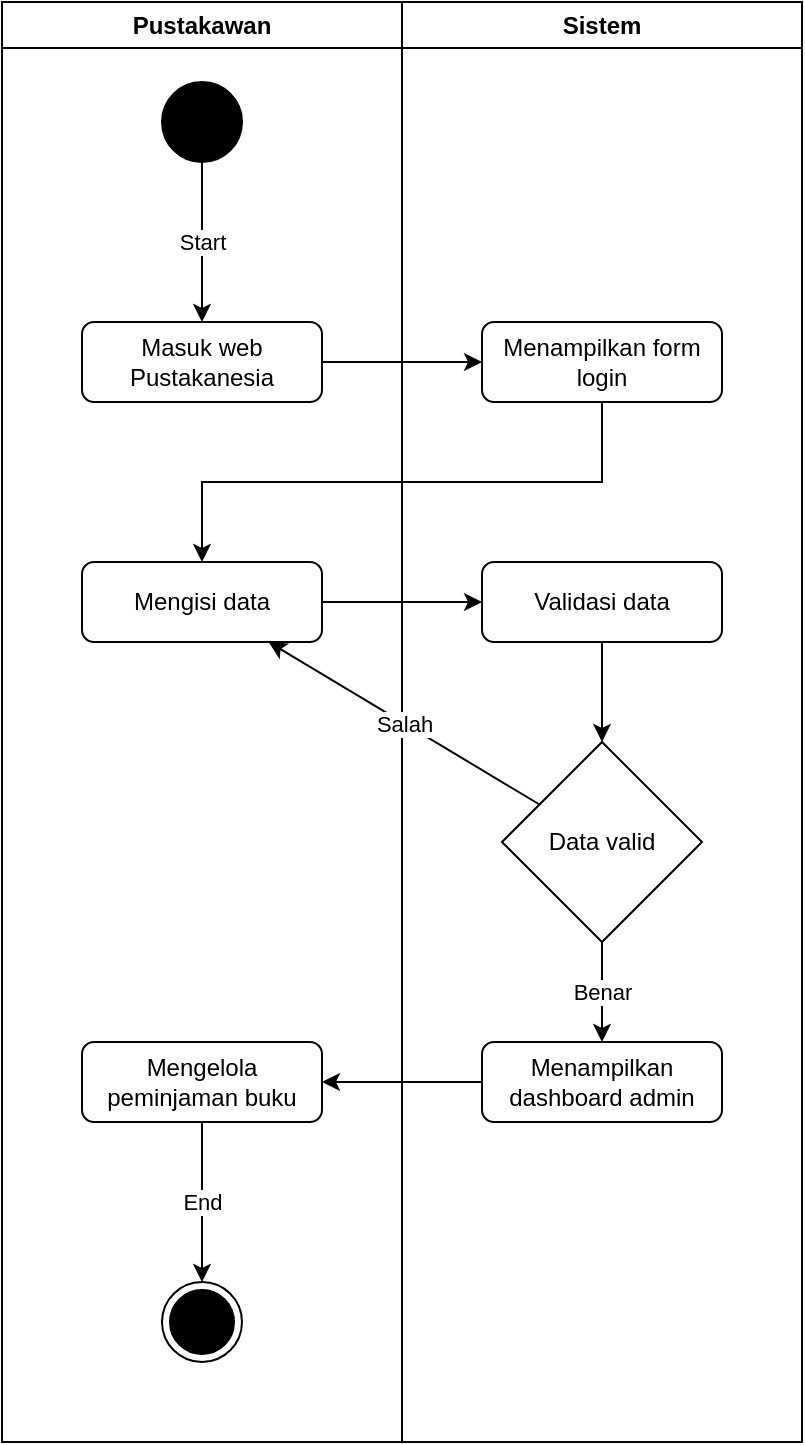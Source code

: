 <mxfile version="21.4.0" type="device" pages="2">
  <diagram name="Pustakawan - Mengelola peminjaman buku" id="tvzo9KvoAFTVKTy7YDru">
    <mxGraphModel dx="1049" dy="598" grid="1" gridSize="10" guides="1" tooltips="1" connect="1" arrows="1" fold="1" page="1" pageScale="1" pageWidth="850" pageHeight="1100" math="0" shadow="0">
      <root>
        <mxCell id="0" />
        <mxCell id="1" parent="0" />
        <mxCell id="TJ1PhAFbBy8kobNwzN76-8" value="Pustakawan" style="swimlane;whiteSpace=wrap;html=1;" vertex="1" parent="1">
          <mxGeometry x="80" y="80" width="200" height="720" as="geometry" />
        </mxCell>
        <mxCell id="TJ1PhAFbBy8kobNwzN76-15" value="" style="ellipse;whiteSpace=wrap;html=1;aspect=fixed;fillColor=#000000;" vertex="1" parent="TJ1PhAFbBy8kobNwzN76-8">
          <mxGeometry x="80" y="40" width="40" height="40" as="geometry" />
        </mxCell>
        <mxCell id="TJ1PhAFbBy8kobNwzN76-17" value="Masuk web Pustakanesia" style="rounded=1;whiteSpace=wrap;html=1;" vertex="1" parent="TJ1PhAFbBy8kobNwzN76-8">
          <mxGeometry x="40" y="160" width="120" height="40" as="geometry" />
        </mxCell>
        <mxCell id="TJ1PhAFbBy8kobNwzN76-25" value="Start" style="endArrow=classic;html=1;rounded=0;" edge="1" parent="TJ1PhAFbBy8kobNwzN76-8" source="TJ1PhAFbBy8kobNwzN76-15" target="TJ1PhAFbBy8kobNwzN76-17">
          <mxGeometry width="50" height="50" relative="1" as="geometry">
            <mxPoint x="180" y="220" as="sourcePoint" />
            <mxPoint x="230" y="170" as="targetPoint" />
          </mxGeometry>
        </mxCell>
        <mxCell id="TJ1PhAFbBy8kobNwzN76-28" value="Mengisi data" style="rounded=1;whiteSpace=wrap;html=1;" vertex="1" parent="TJ1PhAFbBy8kobNwzN76-8">
          <mxGeometry x="40" y="280" width="120" height="40" as="geometry" />
        </mxCell>
        <mxCell id="TJ1PhAFbBy8kobNwzN76-55" value="Mengelola peminjaman buku" style="rounded=1;whiteSpace=wrap;html=1;" vertex="1" parent="TJ1PhAFbBy8kobNwzN76-8">
          <mxGeometry x="40" y="520" width="120" height="40" as="geometry" />
        </mxCell>
        <mxCell id="TJ1PhAFbBy8kobNwzN76-13" value="" style="ellipse;html=1;shape=endState;fillColor=#000000;strokeColor=#000000;" vertex="1" parent="TJ1PhAFbBy8kobNwzN76-8">
          <mxGeometry x="80" y="640" width="40" height="40" as="geometry" />
        </mxCell>
        <mxCell id="TJ1PhAFbBy8kobNwzN76-57" value="End" style="endArrow=classic;html=1;rounded=0;" edge="1" parent="TJ1PhAFbBy8kobNwzN76-8" source="TJ1PhAFbBy8kobNwzN76-55" target="TJ1PhAFbBy8kobNwzN76-13">
          <mxGeometry width="50" height="50" relative="1" as="geometry">
            <mxPoint x="110" y="460" as="sourcePoint" />
            <mxPoint x="160" y="410" as="targetPoint" />
          </mxGeometry>
        </mxCell>
        <mxCell id="TJ1PhAFbBy8kobNwzN76-9" value="Sistem" style="swimlane;whiteSpace=wrap;html=1;" vertex="1" parent="1">
          <mxGeometry x="280" y="80" width="200" height="720" as="geometry" />
        </mxCell>
        <mxCell id="TJ1PhAFbBy8kobNwzN76-21" value="Menampilkan form login" style="rounded=1;whiteSpace=wrap;html=1;" vertex="1" parent="TJ1PhAFbBy8kobNwzN76-9">
          <mxGeometry x="40" y="160" width="120" height="40" as="geometry" />
        </mxCell>
        <mxCell id="TJ1PhAFbBy8kobNwzN76-39" value="Validasi data" style="rounded=1;whiteSpace=wrap;html=1;" vertex="1" parent="TJ1PhAFbBy8kobNwzN76-9">
          <mxGeometry x="40" y="280" width="120" height="40" as="geometry" />
        </mxCell>
        <mxCell id="TJ1PhAFbBy8kobNwzN76-48" value="Data valid" style="rhombus;whiteSpace=wrap;html=1;" vertex="1" parent="TJ1PhAFbBy8kobNwzN76-9">
          <mxGeometry x="50" y="370" width="100" height="100" as="geometry" />
        </mxCell>
        <mxCell id="TJ1PhAFbBy8kobNwzN76-50" value="Menampilkan dashboard admin" style="rounded=1;whiteSpace=wrap;html=1;" vertex="1" parent="TJ1PhAFbBy8kobNwzN76-9">
          <mxGeometry x="40" y="520" width="120" height="40" as="geometry" />
        </mxCell>
        <mxCell id="TJ1PhAFbBy8kobNwzN76-51" value="Benar" style="endArrow=classic;html=1;rounded=0;" edge="1" parent="TJ1PhAFbBy8kobNwzN76-9" source="TJ1PhAFbBy8kobNwzN76-48" target="TJ1PhAFbBy8kobNwzN76-50">
          <mxGeometry width="50" height="50" relative="1" as="geometry">
            <mxPoint x="-110" y="480" as="sourcePoint" />
            <mxPoint x="-60" y="430" as="targetPoint" />
          </mxGeometry>
        </mxCell>
        <mxCell id="TJ1PhAFbBy8kobNwzN76-53" value="" style="endArrow=classic;html=1;rounded=0;" edge="1" parent="TJ1PhAFbBy8kobNwzN76-9" source="TJ1PhAFbBy8kobNwzN76-39" target="TJ1PhAFbBy8kobNwzN76-48">
          <mxGeometry width="50" height="50" relative="1" as="geometry">
            <mxPoint x="-110" y="420" as="sourcePoint" />
            <mxPoint x="-60" y="370" as="targetPoint" />
          </mxGeometry>
        </mxCell>
        <mxCell id="TJ1PhAFbBy8kobNwzN76-19" value="" style="endArrow=classic;html=1;rounded=0;" edge="1" parent="1" source="TJ1PhAFbBy8kobNwzN76-17" target="TJ1PhAFbBy8kobNwzN76-21">
          <mxGeometry width="50" height="50" relative="1" as="geometry">
            <mxPoint x="190" y="370" as="sourcePoint" />
            <mxPoint x="240" y="320" as="targetPoint" />
          </mxGeometry>
        </mxCell>
        <mxCell id="TJ1PhAFbBy8kobNwzN76-31" value="" style="endArrow=classic;html=1;rounded=0;edgeStyle=orthogonalEdgeStyle;" edge="1" parent="1" source="TJ1PhAFbBy8kobNwzN76-21" target="TJ1PhAFbBy8kobNwzN76-28">
          <mxGeometry width="50" height="50" relative="1" as="geometry">
            <mxPoint x="260" y="340" as="sourcePoint" />
            <mxPoint x="310" y="290" as="targetPoint" />
            <Array as="points">
              <mxPoint x="380" y="320" />
              <mxPoint x="180" y="320" />
            </Array>
          </mxGeometry>
        </mxCell>
        <mxCell id="TJ1PhAFbBy8kobNwzN76-36" value="" style="endArrow=classic;html=1;rounded=0;edgeStyle=orthogonalEdgeStyle;" edge="1" parent="1" source="TJ1PhAFbBy8kobNwzN76-28" target="TJ1PhAFbBy8kobNwzN76-39">
          <mxGeometry width="50" height="50" relative="1" as="geometry">
            <mxPoint x="260" y="340" as="sourcePoint" />
            <mxPoint x="340" y="380" as="targetPoint" />
            <Array as="points" />
          </mxGeometry>
        </mxCell>
        <mxCell id="TJ1PhAFbBy8kobNwzN76-52" value="Salah" style="endArrow=classic;html=1;rounded=0;" edge="1" parent="1" source="TJ1PhAFbBy8kobNwzN76-48" target="TJ1PhAFbBy8kobNwzN76-28">
          <mxGeometry width="50" height="50" relative="1" as="geometry">
            <mxPoint x="170" y="560" as="sourcePoint" />
            <mxPoint x="220" y="510" as="targetPoint" />
          </mxGeometry>
        </mxCell>
        <mxCell id="TJ1PhAFbBy8kobNwzN76-56" value="" style="endArrow=classic;html=1;rounded=0;" edge="1" parent="1" source="TJ1PhAFbBy8kobNwzN76-50" target="TJ1PhAFbBy8kobNwzN76-55">
          <mxGeometry width="50" height="50" relative="1" as="geometry">
            <mxPoint x="290" y="620" as="sourcePoint" />
            <mxPoint x="340" y="570" as="targetPoint" />
          </mxGeometry>
        </mxCell>
      </root>
    </mxGraphModel>
  </diagram>
  <diagram id="Mf6ERdorBM7kW5_4ymD5" name="Anggota - Meminjam buku">
    <mxGraphModel dx="1259" dy="717" grid="1" gridSize="10" guides="1" tooltips="1" connect="1" arrows="1" fold="1" page="1" pageScale="1" pageWidth="850" pageHeight="1100" math="0" shadow="0">
      <root>
        <mxCell id="0" />
        <mxCell id="1" parent="0" />
        <mxCell id="JembRF-lMgYvyBCbfJti-1" value="Anggota" style="swimlane;whiteSpace=wrap;html=1;" vertex="1" parent="1">
          <mxGeometry x="80" y="40" width="200" height="720" as="geometry" />
        </mxCell>
        <mxCell id="JembRF-lMgYvyBCbfJti-2" value="" style="ellipse;whiteSpace=wrap;html=1;aspect=fixed;fillColor=#000000;" vertex="1" parent="JembRF-lMgYvyBCbfJti-1">
          <mxGeometry x="80" y="40" width="40" height="40" as="geometry" />
        </mxCell>
        <mxCell id="JembRF-lMgYvyBCbfJti-3" value="Masuk web Pustakanesia" style="rounded=1;whiteSpace=wrap;html=1;" vertex="1" parent="JembRF-lMgYvyBCbfJti-1">
          <mxGeometry x="40" y="160" width="120" height="40" as="geometry" />
        </mxCell>
        <mxCell id="JembRF-lMgYvyBCbfJti-4" value="Start" style="endArrow=classic;html=1;rounded=0;" edge="1" parent="JembRF-lMgYvyBCbfJti-1" source="JembRF-lMgYvyBCbfJti-2" target="JembRF-lMgYvyBCbfJti-3">
          <mxGeometry width="50" height="50" relative="1" as="geometry">
            <mxPoint x="180" y="220" as="sourcePoint" />
            <mxPoint x="230" y="170" as="targetPoint" />
          </mxGeometry>
        </mxCell>
        <mxCell id="JembRF-lMgYvyBCbfJti-5" value="Mengisi data" style="rounded=1;whiteSpace=wrap;html=1;" vertex="1" parent="JembRF-lMgYvyBCbfJti-1">
          <mxGeometry x="40" y="280" width="120" height="40" as="geometry" />
        </mxCell>
        <mxCell id="JembRF-lMgYvyBCbfJti-6" value="Melakukan peminjaman buku" style="rounded=1;whiteSpace=wrap;html=1;" vertex="1" parent="JembRF-lMgYvyBCbfJti-1">
          <mxGeometry x="40" y="520" width="120" height="40" as="geometry" />
        </mxCell>
        <mxCell id="JembRF-lMgYvyBCbfJti-7" value="" style="ellipse;html=1;shape=endState;fillColor=#000000;strokeColor=#000000;" vertex="1" parent="JembRF-lMgYvyBCbfJti-1">
          <mxGeometry x="80" y="640" width="40" height="40" as="geometry" />
        </mxCell>
        <mxCell id="JembRF-lMgYvyBCbfJti-8" value="End" style="endArrow=classic;html=1;rounded=0;" edge="1" parent="JembRF-lMgYvyBCbfJti-1" source="JembRF-lMgYvyBCbfJti-6" target="JembRF-lMgYvyBCbfJti-7">
          <mxGeometry width="50" height="50" relative="1" as="geometry">
            <mxPoint x="110" y="460" as="sourcePoint" />
            <mxPoint x="160" y="410" as="targetPoint" />
          </mxGeometry>
        </mxCell>
        <mxCell id="JembRF-lMgYvyBCbfJti-9" value="Sistem" style="swimlane;whiteSpace=wrap;html=1;" vertex="1" parent="1">
          <mxGeometry x="280" y="40" width="200" height="720" as="geometry" />
        </mxCell>
        <mxCell id="JembRF-lMgYvyBCbfJti-10" value="Menampilkan form login" style="rounded=1;whiteSpace=wrap;html=1;" vertex="1" parent="JembRF-lMgYvyBCbfJti-9">
          <mxGeometry x="40" y="160" width="120" height="40" as="geometry" />
        </mxCell>
        <mxCell id="JembRF-lMgYvyBCbfJti-11" value="Validasi data" style="rounded=1;whiteSpace=wrap;html=1;" vertex="1" parent="JembRF-lMgYvyBCbfJti-9">
          <mxGeometry x="40" y="280" width="120" height="40" as="geometry" />
        </mxCell>
        <mxCell id="JembRF-lMgYvyBCbfJti-12" value="Data valid" style="rhombus;whiteSpace=wrap;html=1;" vertex="1" parent="JembRF-lMgYvyBCbfJti-9">
          <mxGeometry x="50" y="370" width="100" height="100" as="geometry" />
        </mxCell>
        <mxCell id="JembRF-lMgYvyBCbfJti-13" value="Menampilkan dashboard user" style="rounded=1;whiteSpace=wrap;html=1;" vertex="1" parent="JembRF-lMgYvyBCbfJti-9">
          <mxGeometry x="40" y="520" width="120" height="40" as="geometry" />
        </mxCell>
        <mxCell id="JembRF-lMgYvyBCbfJti-14" value="Benar" style="endArrow=classic;html=1;rounded=0;" edge="1" parent="JembRF-lMgYvyBCbfJti-9" source="JembRF-lMgYvyBCbfJti-12" target="JembRF-lMgYvyBCbfJti-13">
          <mxGeometry width="50" height="50" relative="1" as="geometry">
            <mxPoint x="-110" y="480" as="sourcePoint" />
            <mxPoint x="-60" y="430" as="targetPoint" />
          </mxGeometry>
        </mxCell>
        <mxCell id="JembRF-lMgYvyBCbfJti-15" value="" style="endArrow=classic;html=1;rounded=0;" edge="1" parent="JembRF-lMgYvyBCbfJti-9" source="JembRF-lMgYvyBCbfJti-11" target="JembRF-lMgYvyBCbfJti-12">
          <mxGeometry width="50" height="50" relative="1" as="geometry">
            <mxPoint x="-110" y="420" as="sourcePoint" />
            <mxPoint x="-60" y="370" as="targetPoint" />
          </mxGeometry>
        </mxCell>
        <mxCell id="JembRF-lMgYvyBCbfJti-16" value="" style="endArrow=classic;html=1;rounded=0;" edge="1" parent="1" source="JembRF-lMgYvyBCbfJti-3" target="JembRF-lMgYvyBCbfJti-10">
          <mxGeometry width="50" height="50" relative="1" as="geometry">
            <mxPoint x="190" y="330" as="sourcePoint" />
            <mxPoint x="240" y="280" as="targetPoint" />
          </mxGeometry>
        </mxCell>
        <mxCell id="JembRF-lMgYvyBCbfJti-17" value="" style="endArrow=classic;html=1;rounded=0;edgeStyle=orthogonalEdgeStyle;" edge="1" parent="1" source="JembRF-lMgYvyBCbfJti-10" target="JembRF-lMgYvyBCbfJti-5">
          <mxGeometry width="50" height="50" relative="1" as="geometry">
            <mxPoint x="260" y="300" as="sourcePoint" />
            <mxPoint x="310" y="250" as="targetPoint" />
            <Array as="points">
              <mxPoint x="380" y="280" />
              <mxPoint x="180" y="280" />
            </Array>
          </mxGeometry>
        </mxCell>
        <mxCell id="JembRF-lMgYvyBCbfJti-18" value="" style="endArrow=classic;html=1;rounded=0;edgeStyle=orthogonalEdgeStyle;" edge="1" parent="1" source="JembRF-lMgYvyBCbfJti-5" target="JembRF-lMgYvyBCbfJti-11">
          <mxGeometry width="50" height="50" relative="1" as="geometry">
            <mxPoint x="260" y="300" as="sourcePoint" />
            <mxPoint x="340" y="340" as="targetPoint" />
            <Array as="points" />
          </mxGeometry>
        </mxCell>
        <mxCell id="JembRF-lMgYvyBCbfJti-19" value="Salah" style="endArrow=classic;html=1;rounded=0;" edge="1" parent="1" source="JembRF-lMgYvyBCbfJti-12" target="JembRF-lMgYvyBCbfJti-5">
          <mxGeometry width="50" height="50" relative="1" as="geometry">
            <mxPoint x="170" y="520" as="sourcePoint" />
            <mxPoint x="220" y="470" as="targetPoint" />
          </mxGeometry>
        </mxCell>
        <mxCell id="JembRF-lMgYvyBCbfJti-20" value="" style="endArrow=classic;html=1;rounded=0;" edge="1" parent="1" source="JembRF-lMgYvyBCbfJti-13" target="JembRF-lMgYvyBCbfJti-6">
          <mxGeometry width="50" height="50" relative="1" as="geometry">
            <mxPoint x="290" y="580" as="sourcePoint" />
            <mxPoint x="340" y="530" as="targetPoint" />
          </mxGeometry>
        </mxCell>
      </root>
    </mxGraphModel>
  </diagram>
</mxfile>
